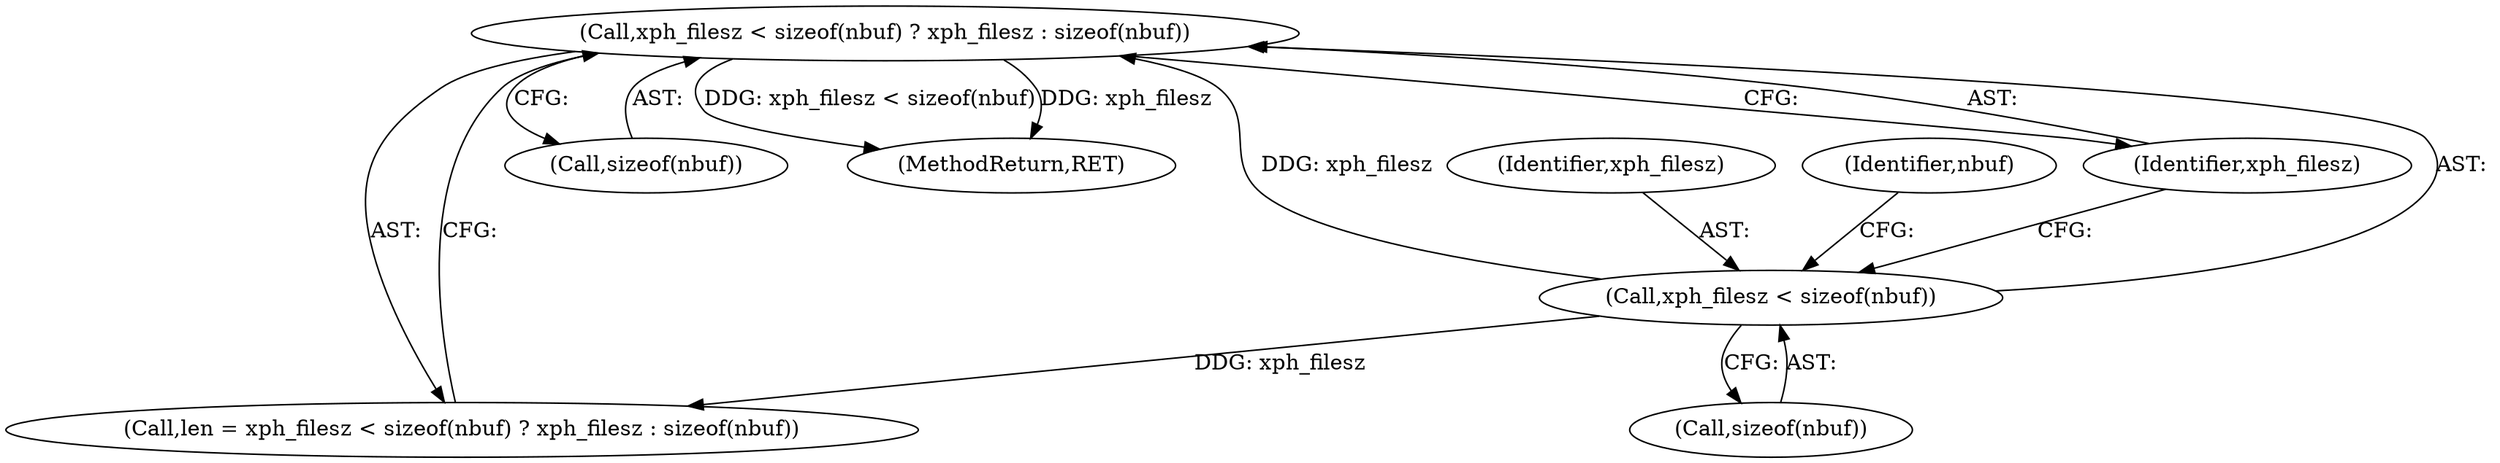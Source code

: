 digraph "0_file_445c8fb0ebff85195be94cd9f7e1df89cade5c7f@API" {
"1000178" [label="(Call,xph_filesz < sizeof(nbuf) ? xph_filesz : sizeof(nbuf))"];
"1000179" [label="(Call,xph_filesz < sizeof(nbuf))"];
"1000176" [label="(Call,len = xph_filesz < sizeof(nbuf) ? xph_filesz : sizeof(nbuf))"];
"1000179" [label="(Call,xph_filesz < sizeof(nbuf))"];
"1000183" [label="(Identifier,xph_filesz)"];
"1000180" [label="(Identifier,xph_filesz)"];
"1000184" [label="(Call,sizeof(nbuf))"];
"1000235" [label="(MethodReturn,RET)"];
"1000178" [label="(Call,xph_filesz < sizeof(nbuf) ? xph_filesz : sizeof(nbuf))"];
"1000185" [label="(Identifier,nbuf)"];
"1000181" [label="(Call,sizeof(nbuf))"];
"1000178" -> "1000176"  [label="AST: "];
"1000178" -> "1000183"  [label="CFG: "];
"1000178" -> "1000184"  [label="CFG: "];
"1000179" -> "1000178"  [label="AST: "];
"1000183" -> "1000178"  [label="AST: "];
"1000184" -> "1000178"  [label="AST: "];
"1000176" -> "1000178"  [label="CFG: "];
"1000178" -> "1000235"  [label="DDG: xph_filesz < sizeof(nbuf)"];
"1000178" -> "1000235"  [label="DDG: xph_filesz"];
"1000179" -> "1000178"  [label="DDG: xph_filesz"];
"1000179" -> "1000181"  [label="CFG: "];
"1000180" -> "1000179"  [label="AST: "];
"1000181" -> "1000179"  [label="AST: "];
"1000183" -> "1000179"  [label="CFG: "];
"1000185" -> "1000179"  [label="CFG: "];
"1000179" -> "1000176"  [label="DDG: xph_filesz"];
}
